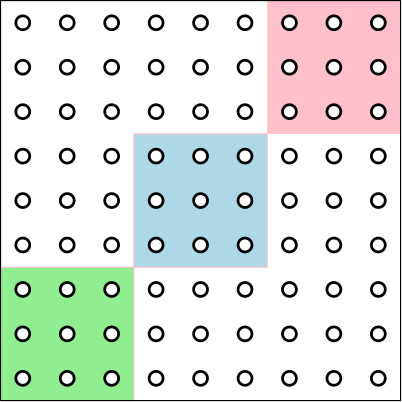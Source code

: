 <?xml version="1.0"?>
<!DOCTYPE ipe SYSTEM "ipe.dtd">
<ipe version="70107" creator="Ipe 7.1.10">
<info created="D:20160529115416" modified="D:20160529115742"/>
<ipestyle name="basic">
<symbol name="arrow/arc(spx)">
<path stroke="sym-stroke" fill="sym-stroke" pen="sym-pen">
0 0 m
-1 0.333 l
-1 -0.333 l
h
</path>
</symbol>
<symbol name="arrow/farc(spx)">
<path stroke="sym-stroke" fill="white" pen="sym-pen">
0 0 m
-1 0.333 l
-1 -0.333 l
h
</path>
</symbol>
<symbol name="arrow/ptarc(spx)">
<path stroke="sym-stroke" fill="sym-stroke" pen="sym-pen">
0 0 m
-1 0.333 l
-0.8 0 l
-1 -0.333 l
h
</path>
</symbol>
<symbol name="arrow/fptarc(spx)">
<path stroke="sym-stroke" fill="white" pen="sym-pen">
0 0 m
-1 0.333 l
-0.8 0 l
-1 -0.333 l
h
</path>
</symbol>
<symbol name="mark/circle(sx)" transformations="translations">
<path fill="sym-stroke">
0.6 0 0 0.6 0 0 e
0.4 0 0 0.4 0 0 e
</path>
</symbol>
<symbol name="mark/disk(sx)" transformations="translations">
<path fill="sym-stroke">
0.6 0 0 0.6 0 0 e
</path>
</symbol>
<symbol name="mark/fdisk(sfx)" transformations="translations">
<group>
<path fill="sym-fill">
0.5 0 0 0.5 0 0 e
</path>
<path fill="sym-stroke" fillrule="eofill">
0.6 0 0 0.6 0 0 e
0.4 0 0 0.4 0 0 e
</path>
</group>
</symbol>
<symbol name="mark/box(sx)" transformations="translations">
<path fill="sym-stroke" fillrule="eofill">
-0.6 -0.6 m
0.6 -0.6 l
0.6 0.6 l
-0.6 0.6 l
h
-0.4 -0.4 m
0.4 -0.4 l
0.4 0.4 l
-0.4 0.4 l
h
</path>
</symbol>
<symbol name="mark/square(sx)" transformations="translations">
<path fill="sym-stroke">
-0.6 -0.6 m
0.6 -0.6 l
0.6 0.6 l
-0.6 0.6 l
h
</path>
</symbol>
<symbol name="mark/fsquare(sfx)" transformations="translations">
<group>
<path fill="sym-fill">
-0.5 -0.5 m
0.5 -0.5 l
0.5 0.5 l
-0.5 0.5 l
h
</path>
<path fill="sym-stroke" fillrule="eofill">
-0.6 -0.6 m
0.6 -0.6 l
0.6 0.6 l
-0.6 0.6 l
h
-0.4 -0.4 m
0.4 -0.4 l
0.4 0.4 l
-0.4 0.4 l
h
</path>
</group>
</symbol>
<symbol name="mark/cross(sx)" transformations="translations">
<group>
<path fill="sym-stroke">
-0.43 -0.57 m
0.57 0.43 l
0.43 0.57 l
-0.57 -0.43 l
h
</path>
<path fill="sym-stroke">
-0.43 0.57 m
0.57 -0.43 l
0.43 -0.57 l
-0.57 0.43 l
h
</path>
</group>
</symbol>
<symbol name="arrow/fnormal(spx)">
<path stroke="sym-stroke" fill="white" pen="sym-pen">
0 0 m
-1 0.333 l
-1 -0.333 l
h
</path>
</symbol>
<symbol name="arrow/pointed(spx)">
<path stroke="sym-stroke" fill="sym-stroke" pen="sym-pen">
0 0 m
-1 0.333 l
-0.8 0 l
-1 -0.333 l
h
</path>
</symbol>
<symbol name="arrow/fpointed(spx)">
<path stroke="sym-stroke" fill="white" pen="sym-pen">
0 0 m
-1 0.333 l
-0.8 0 l
-1 -0.333 l
h
</path>
</symbol>
<symbol name="arrow/linear(spx)">
<path stroke="sym-stroke" pen="sym-pen">
-1 0.333 m
0 0 l
-1 -0.333 l
</path>
</symbol>
<symbol name="arrow/fdouble(spx)">
<path stroke="sym-stroke" fill="white" pen="sym-pen">
0 0 m
-1 0.333 l
-1 -0.333 l
h
-1 0 m
-2 0.333 l
-2 -0.333 l
h
</path>
</symbol>
<symbol name="arrow/double(spx)">
<path stroke="sym-stroke" fill="sym-stroke" pen="sym-pen">
0 0 m
-1 0.333 l
-1 -0.333 l
h
-1 0 m
-2 0.333 l
-2 -0.333 l
h
</path>
</symbol>
<pen name="heavier" value="0.8"/>
<pen name="fat" value="1.2"/>
<pen name="ultrafat" value="2"/>
<symbolsize name="large" value="5"/>
<symbolsize name="small" value="2"/>
<symbolsize name="tiny" value="1.1"/>
<arrowsize name="large" value="10"/>
<arrowsize name="small" value="5"/>
<arrowsize name="tiny" value="3"/>
<color name="red" value="1 0 0"/>
<color name="green" value="0 1 0"/>
<color name="blue" value="0 0 1"/>
<color name="yellow" value="1 1 0"/>
<color name="orange" value="1 0.647 0"/>
<color name="gold" value="1 0.843 0"/>
<color name="purple" value="0.627 0.125 0.941"/>
<color name="gray" value="0.745"/>
<color name="brown" value="0.647 0.165 0.165"/>
<color name="navy" value="0 0 0.502"/>
<color name="pink" value="1 0.753 0.796"/>
<color name="seagreen" value="0.18 0.545 0.341"/>
<color name="turquoise" value="0.251 0.878 0.816"/>
<color name="violet" value="0.933 0.51 0.933"/>
<color name="darkblue" value="0 0 0.545"/>
<color name="darkcyan" value="0 0.545 0.545"/>
<color name="darkgray" value="0.663"/>
<color name="darkgreen" value="0 0.392 0"/>
<color name="darkmagenta" value="0.545 0 0.545"/>
<color name="darkorange" value="1 0.549 0"/>
<color name="darkred" value="0.545 0 0"/>
<color name="lightblue" value="0.678 0.847 0.902"/>
<color name="lightcyan" value="0.878 1 1"/>
<color name="lightgray" value="0.827"/>
<color name="lightgreen" value="0.565 0.933 0.565"/>
<color name="lightyellow" value="1 1 0.878"/>
<dashstyle name="dashed" value="[4] 0"/>
<dashstyle name="dotted" value="[1 3] 0"/>
<dashstyle name="dash dotted" value="[4 2 1 2] 0"/>
<dashstyle name="dash dot dotted" value="[4 2 1 2 1 2] 0"/>
<textsize name="large" value="\large"/>
<textsize name="small" value="\small"/>
<textsize name="tiny" value="\tiny"/>
<textsize name="Large" value="\Large"/>
<textsize name="LARGE" value="\LARGE"/>
<textsize name="huge" value="\huge"/>
<textsize name="Huge" value="\Huge"/>
<textsize name="footnote" value="\footnotesize"/>
<textstyle name="center" begin="\begin{center}" end="\end{center}"/>
<textstyle name="itemize" begin="\begin{itemize}" end="\end{itemize}"/>
<textstyle name="item" begin="\begin{itemize}\item{}" end="\end{itemize}"/>
<gridsize name="4 pts" value="4"/>
<gridsize name="8 pts (~3 mm)" value="8"/>
<gridsize name="16 pts (~6 mm)" value="16"/>
<gridsize name="32 pts (~12 mm)" value="32"/>
<gridsize name="10 pts (~3.5 mm)" value="10"/>
<gridsize name="20 pts (~7 mm)" value="20"/>
<gridsize name="14 pts (~5 mm)" value="14"/>
<gridsize name="28 pts (~10 mm)" value="28"/>
<gridsize name="56 pts (~20 mm)" value="56"/>
<anglesize name="90 deg" value="90"/>
<anglesize name="60 deg" value="60"/>
<anglesize name="45 deg" value="45"/>
<anglesize name="30 deg" value="30"/>
<anglesize name="22.5 deg" value="22.5"/>
<opacity name="10%" value="0.1"/>
<opacity name="30%" value="0.3"/>
<opacity name="50%" value="0.5"/>
<opacity name="75%" value="0.75"/>
<tiling name="falling" angle="-60" step="4" width="1"/>
<tiling name="rising" angle="30" step="4" width="1"/>
</ipestyle>
<page>
<layer name="alpha"/>
<layer name="beta"/>
<layer name="gamma"/>
<layer name="delta"/>
<layer name="epsilon"/>
<layer name="zeta"/>
<layer name="eta"/>
<layer name="theta"/>
<layer name="iota"/>
<layer name="kappa"/>
<view layers="alpha" active="alpha"/>
<view layers="alpha beta" active="beta"/>
<view layers="alpha beta gamma" active="gamma"/>
<view layers="alpha beta gamma delta" active="delta"/>
<view layers="alpha beta gamma delta epsilon" active="epsilon"/>
<view layers="alpha beta gamma delta epsilon zeta" active="zeta"/>
<view layers="alpha beta gamma delta epsilon zeta eta" active="eta"/>
<view layers="alpha beta gamma delta epsilon zeta eta theta" active="theta"/>
<view layers="alpha beta gamma delta epsilon zeta eta theta iota" active="iota"/>
<view layers="alpha beta gamma delta epsilon zeta eta theta iota kappa" active="kappa"/>
<view layers="alpha beta gamma delta epsilon zeta eta theta iota kappa" active="kappa"/>
<path layer="alpha" stroke="pink" fill="lightgreen">
304 672 m
304 624 l
256 624 l
256 672 l
h
</path>
<path fill="pink">
352 768 m
352 720 l
400 720 l
400 768 l
h
</path>
<path stroke="pink" fill="lightblue">
352 720 m
352 672 l
304 672 l
304 720 l
h
</path>
<path stroke="black">
256 768 m
256 624 l
400 624 l
400 768 l
h
</path>
<use matrix="1 0 0 1 8 -8" name="mark/fdisk(sfx)" pos="384 768" size="large" stroke="black" fill="white"/>
<use matrix="1 0 0 1 -8 -8" name="mark/fdisk(sfx)" pos="384 768" size="large" stroke="black" fill="white"/>
<use matrix="1 0 0 1 -24 -8" name="mark/fdisk(sfx)" pos="384 768" size="large" stroke="black" fill="white"/>
<use matrix="1 0 0 1 -40 -8" name="mark/fdisk(sfx)" pos="384 768" size="large" stroke="black" fill="white"/>
<use matrix="1 0 0 1 -56 -8" name="mark/fdisk(sfx)" pos="384 768" size="large" stroke="black" fill="white"/>
<use matrix="1 0 0 1 -72 -8" name="mark/fdisk(sfx)" pos="384 768" size="large" stroke="black" fill="white"/>
<use matrix="1 0 0 1 -88 -8" name="mark/fdisk(sfx)" pos="384 768" size="large" stroke="black" fill="white"/>
<use matrix="1 0 0 1 -104 -8" name="mark/fdisk(sfx)" pos="384 768" size="large" stroke="black" fill="white"/>
<use matrix="1 0 0 1 -120 -8" name="mark/fdisk(sfx)" pos="384 768" size="large" stroke="black" fill="white"/>
<use matrix="1 0 0 1 8 -24" name="mark/fdisk(sfx)" pos="384 768" size="large" stroke="black" fill="white"/>
<use matrix="1 0 0 1 -8 -24" name="mark/fdisk(sfx)" pos="384 768" size="large" stroke="black" fill="white"/>
<use matrix="1 0 0 1 -24 -24" name="mark/fdisk(sfx)" pos="384 768" size="large" stroke="black" fill="white"/>
<use matrix="1 0 0 1 -40 -24" name="mark/fdisk(sfx)" pos="384 768" size="large" stroke="black" fill="white"/>
<use matrix="1 0 0 1 -56 -24" name="mark/fdisk(sfx)" pos="384 768" size="large" stroke="black" fill="white"/>
<use matrix="1 0 0 1 -72 -24" name="mark/fdisk(sfx)" pos="384 768" size="large" stroke="black" fill="white"/>
<use matrix="1 0 0 1 -88 -24" name="mark/fdisk(sfx)" pos="384 768" size="large" stroke="black" fill="white"/>
<use matrix="1 0 0 1 -104 -24" name="mark/fdisk(sfx)" pos="384 768" size="large" stroke="black" fill="white"/>
<use matrix="1 0 0 1 -120 -24" name="mark/fdisk(sfx)" pos="384 768" size="large" stroke="black" fill="white"/>
<use matrix="1 0 0 1 8 -40" name="mark/fdisk(sfx)" pos="384 768" size="large" stroke="black" fill="white"/>
<use matrix="1 0 0 1 -8 -40" name="mark/fdisk(sfx)" pos="384 768" size="large" stroke="black" fill="white"/>
<use matrix="1 0 0 1 -24 -40" name="mark/fdisk(sfx)" pos="384 768" size="large" stroke="black" fill="white"/>
<use matrix="1 0 0 1 -40 -40" name="mark/fdisk(sfx)" pos="384 768" size="large" stroke="black" fill="white"/>
<use matrix="1 0 0 1 -56 -40" name="mark/fdisk(sfx)" pos="384 768" size="large" stroke="black" fill="white"/>
<use matrix="1 0 0 1 -72 -40" name="mark/fdisk(sfx)" pos="384 768" size="large" stroke="black" fill="white"/>
<use matrix="1 0 0 1 -88 -40" name="mark/fdisk(sfx)" pos="384 768" size="large" stroke="black" fill="white"/>
<use matrix="1 0 0 1 -104 -40" name="mark/fdisk(sfx)" pos="384 768" size="large" stroke="black" fill="white"/>
<use matrix="1 0 0 1 -120 -40" name="mark/fdisk(sfx)" pos="384 768" size="large" stroke="black" fill="white"/>
<use matrix="1 0 0 1 8 -56" name="mark/fdisk(sfx)" pos="384 768" size="large" stroke="black" fill="white"/>
<use matrix="1 0 0 1 -8 -56" name="mark/fdisk(sfx)" pos="384 768" size="large" stroke="black" fill="white"/>
<use matrix="1 0 0 1 -24 -56" name="mark/fdisk(sfx)" pos="384 768" size="large" stroke="black" fill="white"/>
<use matrix="1 0 0 1 -40 -56" name="mark/fdisk(sfx)" pos="384 768" size="large" stroke="black" fill="white"/>
<use matrix="1 0 0 1 -56 -56" name="mark/fdisk(sfx)" pos="384 768" size="large" stroke="black" fill="white"/>
<use matrix="1 0 0 1 -72 -56" name="mark/fdisk(sfx)" pos="384 768" size="large" stroke="black" fill="white"/>
<use matrix="1 0 0 1 -88 -56" name="mark/fdisk(sfx)" pos="384 768" size="large" stroke="black" fill="white"/>
<use matrix="1 0 0 1 -104 -56" name="mark/fdisk(sfx)" pos="384 768" size="large" stroke="black" fill="white"/>
<use matrix="1 0 0 1 -120 -56" name="mark/fdisk(sfx)" pos="384 768" size="large" stroke="black" fill="white"/>
<use matrix="1 0 0 1 8 -72" name="mark/fdisk(sfx)" pos="384 768" size="large" stroke="black" fill="white"/>
<use matrix="1 0 0 1 -8 -72" name="mark/fdisk(sfx)" pos="384 768" size="large" stroke="black" fill="white"/>
<use matrix="1 0 0 1 -24 -72" name="mark/fdisk(sfx)" pos="384 768" size="large" stroke="black" fill="white"/>
<use matrix="1 0 0 1 -40 -72" name="mark/fdisk(sfx)" pos="384 768" size="large" stroke="black" fill="white"/>
<use matrix="1 0 0 1 -56 -72" name="mark/fdisk(sfx)" pos="384 768" size="large" stroke="black" fill="white"/>
<use matrix="1 0 0 1 -72 -72" name="mark/fdisk(sfx)" pos="384 768" size="large" stroke="black" fill="white"/>
<use matrix="1 0 0 1 -88 -72" name="mark/fdisk(sfx)" pos="384 768" size="large" stroke="black" fill="white"/>
<use matrix="1 0 0 1 -104 -72" name="mark/fdisk(sfx)" pos="384 768" size="large" stroke="black" fill="white"/>
<use matrix="1 0 0 1 -120 -72" name="mark/fdisk(sfx)" pos="384 768" size="large" stroke="black" fill="white"/>
<use matrix="1 0 0 1 8 -88" name="mark/fdisk(sfx)" pos="384 768" size="large" stroke="black" fill="white"/>
<use matrix="1 0 0 1 -8 -88" name="mark/fdisk(sfx)" pos="384 768" size="large" stroke="black" fill="white"/>
<use matrix="1 0 0 1 -24 -88" name="mark/fdisk(sfx)" pos="384 768" size="large" stroke="black" fill="white"/>
<use matrix="1 0 0 1 -40 -88" name="mark/fdisk(sfx)" pos="384 768" size="large" stroke="black" fill="white"/>
<use matrix="1 0 0 1 -56 -88" name="mark/fdisk(sfx)" pos="384 768" size="large" stroke="black" fill="white"/>
<use matrix="1 0 0 1 -72 -88" name="mark/fdisk(sfx)" pos="384 768" size="large" stroke="black" fill="white"/>
<use matrix="1 0 0 1 -88 -88" name="mark/fdisk(sfx)" pos="384 768" size="large" stroke="black" fill="white"/>
<use matrix="1 0 0 1 -104 -88" name="mark/fdisk(sfx)" pos="384 768" size="large" stroke="black" fill="white"/>
<use matrix="1 0 0 1 -120 -88" name="mark/fdisk(sfx)" pos="384 768" size="large" stroke="black" fill="white"/>
<use matrix="1 0 0 1 8 -104" name="mark/fdisk(sfx)" pos="384 768" size="large" stroke="black" fill="white"/>
<use matrix="1 0 0 1 -8 -104" name="mark/fdisk(sfx)" pos="384 768" size="large" stroke="black" fill="white"/>
<use matrix="1 0 0 1 -24 -104" name="mark/fdisk(sfx)" pos="384 768" size="large" stroke="black" fill="white"/>
<use matrix="1 0 0 1 -40 -104" name="mark/fdisk(sfx)" pos="384 768" size="large" stroke="black" fill="white"/>
<use matrix="1 0 0 1 -56 -104" name="mark/fdisk(sfx)" pos="384 768" size="large" stroke="black" fill="white"/>
<use matrix="1 0 0 1 -72 -104" name="mark/fdisk(sfx)" pos="384 768" size="large" stroke="black" fill="white"/>
<use matrix="1 0 0 1 -88 -104" name="mark/fdisk(sfx)" pos="384 768" size="large" stroke="black" fill="white"/>
<use matrix="1 0 0 1 -104 -104" name="mark/fdisk(sfx)" pos="384 768" size="large" stroke="black" fill="white"/>
<use matrix="1 0 0 1 -120 -104" name="mark/fdisk(sfx)" pos="384 768" size="large" stroke="black" fill="white"/>
<use matrix="1 0 0 1 8 -120" name="mark/fdisk(sfx)" pos="384 768" size="large" stroke="black" fill="white"/>
<use matrix="1 0 0 1 -8 -120" name="mark/fdisk(sfx)" pos="384 768" size="large" stroke="black" fill="white"/>
<use matrix="1 0 0 1 -24 -120" name="mark/fdisk(sfx)" pos="384 768" size="large" stroke="black" fill="white"/>
<use matrix="1 0 0 1 -40 -120" name="mark/fdisk(sfx)" pos="384 768" size="large" stroke="black" fill="white"/>
<use matrix="1 0 0 1 -56 -120" name="mark/fdisk(sfx)" pos="384 768" size="large" stroke="black" fill="white"/>
<use matrix="1 0 0 1 -72 -120" name="mark/fdisk(sfx)" pos="384 768" size="large" stroke="black" fill="white"/>
<use matrix="1 0 0 1 -88 -120" name="mark/fdisk(sfx)" pos="384 768" size="large" stroke="black" fill="white"/>
<use matrix="1 0 0 1 -104 -120" name="mark/fdisk(sfx)" pos="384 768" size="large" stroke="black" fill="white"/>
<use matrix="1 0 0 1 -120 -120" name="mark/fdisk(sfx)" pos="384 768" size="large" stroke="black" fill="white"/>
<use matrix="1 0 0 1 8 -136" name="mark/fdisk(sfx)" pos="384 768" size="large" stroke="black" fill="white"/>
<use matrix="1 0 0 1 -8 -136" name="mark/fdisk(sfx)" pos="384 768" size="large" stroke="black" fill="white"/>
<use matrix="1 0 0 1 -24 -136" name="mark/fdisk(sfx)" pos="384 768" size="large" stroke="black" fill="white"/>
<use matrix="1 0 0 1 -40 -136" name="mark/fdisk(sfx)" pos="384 768" size="large" stroke="black" fill="white"/>
<use matrix="1 0 0 1 -56 -136" name="mark/fdisk(sfx)" pos="384 768" size="large" stroke="black" fill="white"/>
<use matrix="1 0 0 1 -72 -136" name="mark/fdisk(sfx)" pos="384 768" size="large" stroke="black" fill="white"/>
<use matrix="1 0 0 1 -88 -136" name="mark/fdisk(sfx)" pos="384 768" size="large" stroke="black" fill="white"/>
<use matrix="1 0 0 1 -104 -136" name="mark/fdisk(sfx)" pos="384 768" size="large" stroke="black" fill="white"/>
<use matrix="1 0 0 1 -120 -136" name="mark/fdisk(sfx)" pos="384 768" size="large" stroke="black" fill="white"/>
<path stroke="pink" fill="lightblue">
304 672 m
304 672 l
304 672 l
304 672 l
h
</path>
<use layer="beta" name="mark/fdisk(sfx)" pos="392 760" size="large" stroke="black" fill="black"/>
<use name="mark/fdisk(sfx)" pos="344 712" size="large" stroke="black" fill="black"/>
<use name="mark/fdisk(sfx)" pos="296 664" size="large" stroke="black" fill="black"/>
<use layer="gamma" name="mark/fdisk(sfx)" pos="376 760" size="large" stroke="black" fill="black"/>
<use name="mark/fdisk(sfx)" pos="328 712" size="large" stroke="black" fill="black"/>
<use name="mark/fdisk(sfx)" pos="280 664" size="large" stroke="black" fill="black"/>
<use layer="delta" name="mark/fdisk(sfx)" pos="360 760" size="large" stroke="black" fill="black"/>
<use name="mark/fdisk(sfx)" pos="312 712" size="large" stroke="black" fill="black"/>
<use name="mark/fdisk(sfx)" pos="264 664" size="large" stroke="black" fill="black"/>
<use layer="epsilon" name="mark/fdisk(sfx)" pos="392 744" size="large" stroke="black" fill="black"/>
<use name="mark/fdisk(sfx)" pos="344 696" size="large" stroke="black" fill="black"/>
<use name="mark/fdisk(sfx)" pos="296 648" size="large" stroke="black" fill="black"/>
<use layer="zeta" name="mark/fdisk(sfx)" pos="376 744" size="large" stroke="black" fill="black"/>
<use name="mark/fdisk(sfx)" pos="328 696" size="large" stroke="black" fill="black"/>
<use name="mark/fdisk(sfx)" pos="280 648" size="large" stroke="black" fill="black"/>
<use layer="eta" name="mark/fdisk(sfx)" pos="360 744" size="large" stroke="black" fill="black"/>
<use name="mark/fdisk(sfx)" pos="312 696" size="large" stroke="black" fill="black"/>
<use name="mark/fdisk(sfx)" pos="264 648" size="large" stroke="black" fill="black"/>
<use layer="theta" name="mark/fdisk(sfx)" pos="392 728" size="large" stroke="black" fill="black"/>
<use name="mark/fdisk(sfx)" pos="344 680" size="large" stroke="black" fill="black"/>
<use name="mark/fdisk(sfx)" pos="296 632" size="large" stroke="black" fill="black"/>
<use layer="iota" name="mark/fdisk(sfx)" pos="376 728" size="large" stroke="black" fill="black"/>
<use name="mark/fdisk(sfx)" pos="328 680" size="large" stroke="black" fill="black"/>
<use name="mark/fdisk(sfx)" pos="280 632" size="large" stroke="black" fill="black"/>
<use layer="kappa" name="mark/fdisk(sfx)" pos="360 728" size="large" stroke="black" fill="black"/>
<use name="mark/fdisk(sfx)" pos="312 680" size="large" stroke="black" fill="black"/>
<use name="mark/fdisk(sfx)" pos="264 632" size="large" stroke="black" fill="black"/>
</page>
</ipe>
